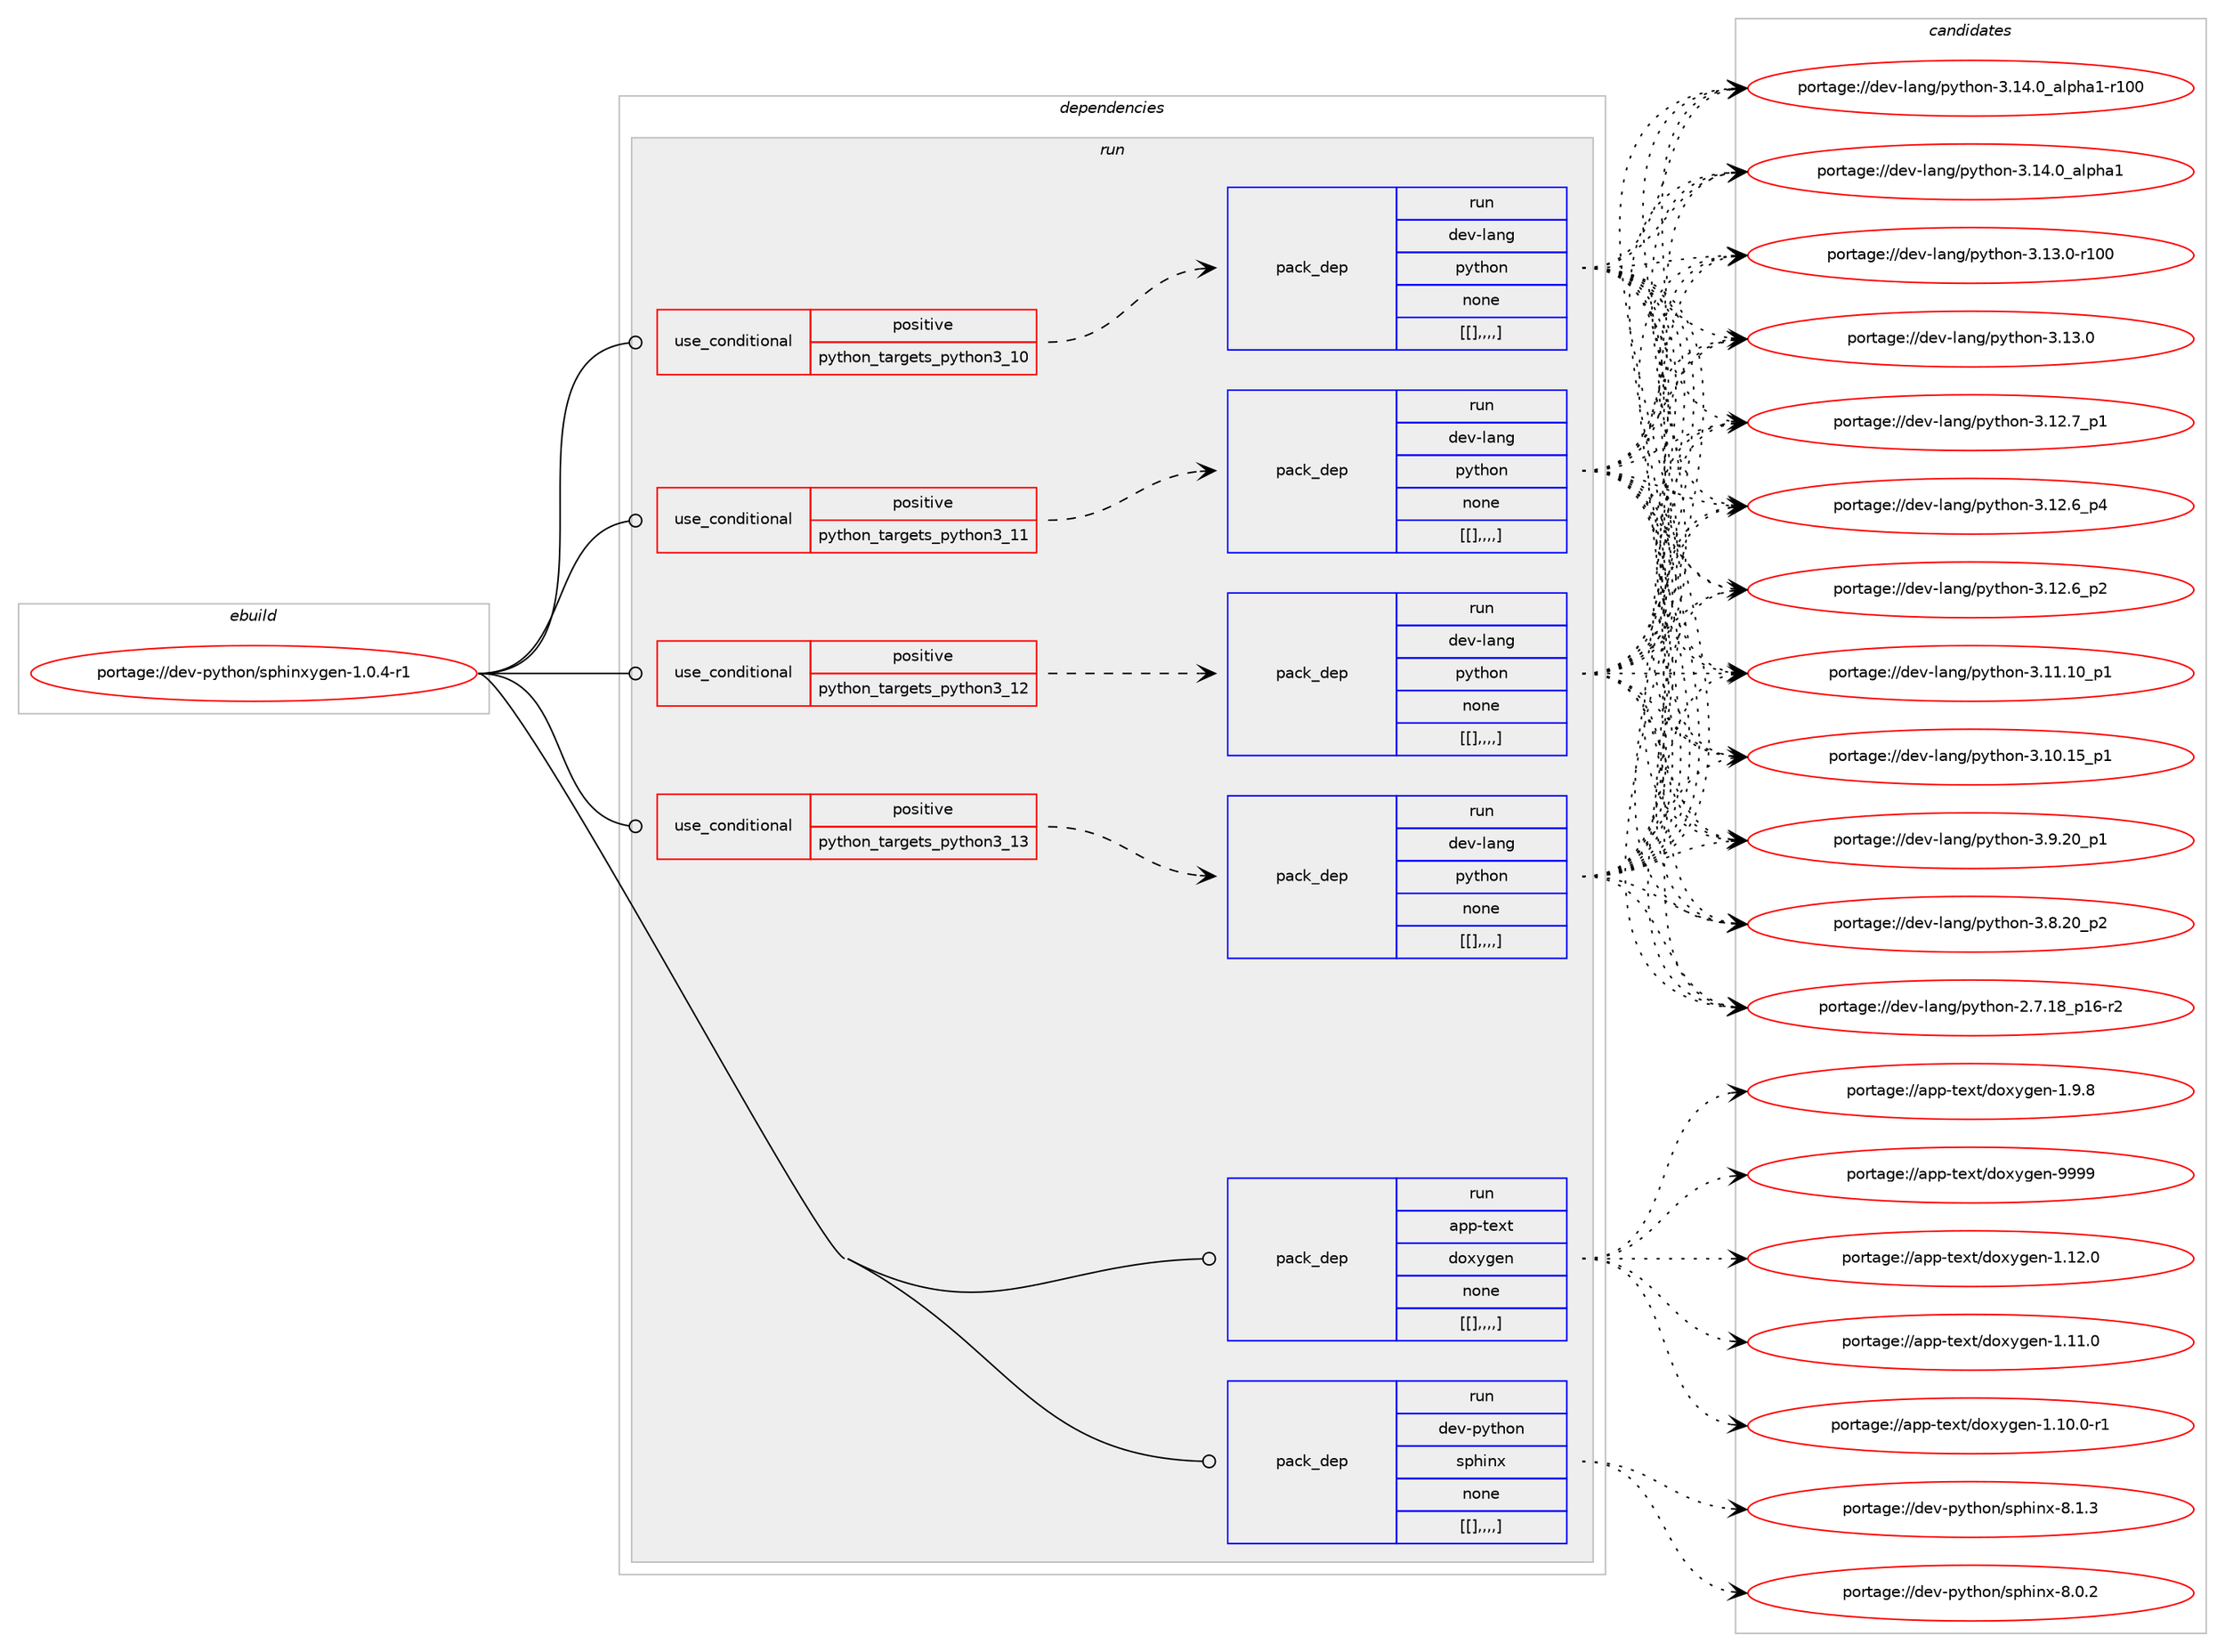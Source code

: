 digraph prolog {

# *************
# Graph options
# *************

newrank=true;
concentrate=true;
compound=true;
graph [rankdir=LR,fontname=Helvetica,fontsize=10,ranksep=1.5];#, ranksep=2.5, nodesep=0.2];
edge  [arrowhead=vee];
node  [fontname=Helvetica,fontsize=10];

# **********
# The ebuild
# **********

subgraph cluster_leftcol {
color=gray;
label=<<i>ebuild</i>>;
id [label="portage://dev-python/sphinxygen-1.0.4-r1", color=red, width=4, href="../dev-python/sphinxygen-1.0.4-r1.svg"];
}

# ****************
# The dependencies
# ****************

subgraph cluster_midcol {
color=gray;
label=<<i>dependencies</i>>;
subgraph cluster_compile {
fillcolor="#eeeeee";
style=filled;
label=<<i>compile</i>>;
}
subgraph cluster_compileandrun {
fillcolor="#eeeeee";
style=filled;
label=<<i>compile and run</i>>;
}
subgraph cluster_run {
fillcolor="#eeeeee";
style=filled;
label=<<i>run</i>>;
subgraph cond42832 {
dependency171358 [label=<<TABLE BORDER="0" CELLBORDER="1" CELLSPACING="0" CELLPADDING="4"><TR><TD ROWSPAN="3" CELLPADDING="10">use_conditional</TD></TR><TR><TD>positive</TD></TR><TR><TD>python_targets_python3_10</TD></TR></TABLE>>, shape=none, color=red];
subgraph pack127193 {
dependency171369 [label=<<TABLE BORDER="0" CELLBORDER="1" CELLSPACING="0" CELLPADDING="4" WIDTH="220"><TR><TD ROWSPAN="6" CELLPADDING="30">pack_dep</TD></TR><TR><TD WIDTH="110">run</TD></TR><TR><TD>dev-lang</TD></TR><TR><TD>python</TD></TR><TR><TD>none</TD></TR><TR><TD>[[],,,,]</TD></TR></TABLE>>, shape=none, color=blue];
}
dependency171358:e -> dependency171369:w [weight=20,style="dashed",arrowhead="vee"];
}
id:e -> dependency171358:w [weight=20,style="solid",arrowhead="odot"];
subgraph cond42845 {
dependency171404 [label=<<TABLE BORDER="0" CELLBORDER="1" CELLSPACING="0" CELLPADDING="4"><TR><TD ROWSPAN="3" CELLPADDING="10">use_conditional</TD></TR><TR><TD>positive</TD></TR><TR><TD>python_targets_python3_11</TD></TR></TABLE>>, shape=none, color=red];
subgraph pack127279 {
dependency171529 [label=<<TABLE BORDER="0" CELLBORDER="1" CELLSPACING="0" CELLPADDING="4" WIDTH="220"><TR><TD ROWSPAN="6" CELLPADDING="30">pack_dep</TD></TR><TR><TD WIDTH="110">run</TD></TR><TR><TD>dev-lang</TD></TR><TR><TD>python</TD></TR><TR><TD>none</TD></TR><TR><TD>[[],,,,]</TD></TR></TABLE>>, shape=none, color=blue];
}
dependency171404:e -> dependency171529:w [weight=20,style="dashed",arrowhead="vee"];
}
id:e -> dependency171404:w [weight=20,style="solid",arrowhead="odot"];
subgraph cond42910 {
dependency171562 [label=<<TABLE BORDER="0" CELLBORDER="1" CELLSPACING="0" CELLPADDING="4"><TR><TD ROWSPAN="3" CELLPADDING="10">use_conditional</TD></TR><TR><TD>positive</TD></TR><TR><TD>python_targets_python3_12</TD></TR></TABLE>>, shape=none, color=red];
subgraph pack127324 {
dependency171653 [label=<<TABLE BORDER="0" CELLBORDER="1" CELLSPACING="0" CELLPADDING="4" WIDTH="220"><TR><TD ROWSPAN="6" CELLPADDING="30">pack_dep</TD></TR><TR><TD WIDTH="110">run</TD></TR><TR><TD>dev-lang</TD></TR><TR><TD>python</TD></TR><TR><TD>none</TD></TR><TR><TD>[[],,,,]</TD></TR></TABLE>>, shape=none, color=blue];
}
dependency171562:e -> dependency171653:w [weight=20,style="dashed",arrowhead="vee"];
}
id:e -> dependency171562:w [weight=20,style="solid",arrowhead="odot"];
subgraph cond42955 {
dependency171693 [label=<<TABLE BORDER="0" CELLBORDER="1" CELLSPACING="0" CELLPADDING="4"><TR><TD ROWSPAN="3" CELLPADDING="10">use_conditional</TD></TR><TR><TD>positive</TD></TR><TR><TD>python_targets_python3_13</TD></TR></TABLE>>, shape=none, color=red];
subgraph pack127399 {
dependency171696 [label=<<TABLE BORDER="0" CELLBORDER="1" CELLSPACING="0" CELLPADDING="4" WIDTH="220"><TR><TD ROWSPAN="6" CELLPADDING="30">pack_dep</TD></TR><TR><TD WIDTH="110">run</TD></TR><TR><TD>dev-lang</TD></TR><TR><TD>python</TD></TR><TR><TD>none</TD></TR><TR><TD>[[],,,,]</TD></TR></TABLE>>, shape=none, color=blue];
}
dependency171693:e -> dependency171696:w [weight=20,style="dashed",arrowhead="vee"];
}
id:e -> dependency171693:w [weight=20,style="solid",arrowhead="odot"];
subgraph pack127413 {
dependency171721 [label=<<TABLE BORDER="0" CELLBORDER="1" CELLSPACING="0" CELLPADDING="4" WIDTH="220"><TR><TD ROWSPAN="6" CELLPADDING="30">pack_dep</TD></TR><TR><TD WIDTH="110">run</TD></TR><TR><TD>app-text</TD></TR><TR><TD>doxygen</TD></TR><TR><TD>none</TD></TR><TR><TD>[[],,,,]</TD></TR></TABLE>>, shape=none, color=blue];
}
id:e -> dependency171721:w [weight=20,style="solid",arrowhead="odot"];
subgraph pack127502 {
dependency171889 [label=<<TABLE BORDER="0" CELLBORDER="1" CELLSPACING="0" CELLPADDING="4" WIDTH="220"><TR><TD ROWSPAN="6" CELLPADDING="30">pack_dep</TD></TR><TR><TD WIDTH="110">run</TD></TR><TR><TD>dev-python</TD></TR><TR><TD>sphinx</TD></TR><TR><TD>none</TD></TR><TR><TD>[[],,,,]</TD></TR></TABLE>>, shape=none, color=blue];
}
id:e -> dependency171889:w [weight=20,style="solid",arrowhead="odot"];
}
}

# **************
# The candidates
# **************

subgraph cluster_choices {
rank=same;
color=gray;
label=<<i>candidates</i>>;

subgraph choice127265 {
color=black;
nodesep=1;
choice100101118451089711010347112121116104111110455146495246489597108112104974945114494848 [label="portage://dev-lang/python-3.14.0_alpha1-r100", color=red, width=4,href="../dev-lang/python-3.14.0_alpha1-r100.svg"];
choice1001011184510897110103471121211161041111104551464952464895971081121049749 [label="portage://dev-lang/python-3.14.0_alpha1", color=red, width=4,href="../dev-lang/python-3.14.0_alpha1.svg"];
choice1001011184510897110103471121211161041111104551464951464845114494848 [label="portage://dev-lang/python-3.13.0-r100", color=red, width=4,href="../dev-lang/python-3.13.0-r100.svg"];
choice10010111845108971101034711212111610411111045514649514648 [label="portage://dev-lang/python-3.13.0", color=red, width=4,href="../dev-lang/python-3.13.0.svg"];
choice100101118451089711010347112121116104111110455146495046559511249 [label="portage://dev-lang/python-3.12.7_p1", color=red, width=4,href="../dev-lang/python-3.12.7_p1.svg"];
choice100101118451089711010347112121116104111110455146495046549511252 [label="portage://dev-lang/python-3.12.6_p4", color=red, width=4,href="../dev-lang/python-3.12.6_p4.svg"];
choice100101118451089711010347112121116104111110455146495046549511250 [label="portage://dev-lang/python-3.12.6_p2", color=red, width=4,href="../dev-lang/python-3.12.6_p2.svg"];
choice10010111845108971101034711212111610411111045514649494649489511249 [label="portage://dev-lang/python-3.11.10_p1", color=red, width=4,href="../dev-lang/python-3.11.10_p1.svg"];
choice10010111845108971101034711212111610411111045514649484649539511249 [label="portage://dev-lang/python-3.10.15_p1", color=red, width=4,href="../dev-lang/python-3.10.15_p1.svg"];
choice100101118451089711010347112121116104111110455146574650489511249 [label="portage://dev-lang/python-3.9.20_p1", color=red, width=4,href="../dev-lang/python-3.9.20_p1.svg"];
choice100101118451089711010347112121116104111110455146564650489511250 [label="portage://dev-lang/python-3.8.20_p2", color=red, width=4,href="../dev-lang/python-3.8.20_p2.svg"];
choice100101118451089711010347112121116104111110455046554649569511249544511450 [label="portage://dev-lang/python-2.7.18_p16-r2", color=red, width=4,href="../dev-lang/python-2.7.18_p16-r2.svg"];
dependency171369:e -> choice100101118451089711010347112121116104111110455146495246489597108112104974945114494848:w [style=dotted,weight="100"];
dependency171369:e -> choice1001011184510897110103471121211161041111104551464952464895971081121049749:w [style=dotted,weight="100"];
dependency171369:e -> choice1001011184510897110103471121211161041111104551464951464845114494848:w [style=dotted,weight="100"];
dependency171369:e -> choice10010111845108971101034711212111610411111045514649514648:w [style=dotted,weight="100"];
dependency171369:e -> choice100101118451089711010347112121116104111110455146495046559511249:w [style=dotted,weight="100"];
dependency171369:e -> choice100101118451089711010347112121116104111110455146495046549511252:w [style=dotted,weight="100"];
dependency171369:e -> choice100101118451089711010347112121116104111110455146495046549511250:w [style=dotted,weight="100"];
dependency171369:e -> choice10010111845108971101034711212111610411111045514649494649489511249:w [style=dotted,weight="100"];
dependency171369:e -> choice10010111845108971101034711212111610411111045514649484649539511249:w [style=dotted,weight="100"];
dependency171369:e -> choice100101118451089711010347112121116104111110455146574650489511249:w [style=dotted,weight="100"];
dependency171369:e -> choice100101118451089711010347112121116104111110455146564650489511250:w [style=dotted,weight="100"];
dependency171369:e -> choice100101118451089711010347112121116104111110455046554649569511249544511450:w [style=dotted,weight="100"];
}
subgraph choice127272 {
color=black;
nodesep=1;
choice100101118451089711010347112121116104111110455146495246489597108112104974945114494848 [label="portage://dev-lang/python-3.14.0_alpha1-r100", color=red, width=4,href="../dev-lang/python-3.14.0_alpha1-r100.svg"];
choice1001011184510897110103471121211161041111104551464952464895971081121049749 [label="portage://dev-lang/python-3.14.0_alpha1", color=red, width=4,href="../dev-lang/python-3.14.0_alpha1.svg"];
choice1001011184510897110103471121211161041111104551464951464845114494848 [label="portage://dev-lang/python-3.13.0-r100", color=red, width=4,href="../dev-lang/python-3.13.0-r100.svg"];
choice10010111845108971101034711212111610411111045514649514648 [label="portage://dev-lang/python-3.13.0", color=red, width=4,href="../dev-lang/python-3.13.0.svg"];
choice100101118451089711010347112121116104111110455146495046559511249 [label="portage://dev-lang/python-3.12.7_p1", color=red, width=4,href="../dev-lang/python-3.12.7_p1.svg"];
choice100101118451089711010347112121116104111110455146495046549511252 [label="portage://dev-lang/python-3.12.6_p4", color=red, width=4,href="../dev-lang/python-3.12.6_p4.svg"];
choice100101118451089711010347112121116104111110455146495046549511250 [label="portage://dev-lang/python-3.12.6_p2", color=red, width=4,href="../dev-lang/python-3.12.6_p2.svg"];
choice10010111845108971101034711212111610411111045514649494649489511249 [label="portage://dev-lang/python-3.11.10_p1", color=red, width=4,href="../dev-lang/python-3.11.10_p1.svg"];
choice10010111845108971101034711212111610411111045514649484649539511249 [label="portage://dev-lang/python-3.10.15_p1", color=red, width=4,href="../dev-lang/python-3.10.15_p1.svg"];
choice100101118451089711010347112121116104111110455146574650489511249 [label="portage://dev-lang/python-3.9.20_p1", color=red, width=4,href="../dev-lang/python-3.9.20_p1.svg"];
choice100101118451089711010347112121116104111110455146564650489511250 [label="portage://dev-lang/python-3.8.20_p2", color=red, width=4,href="../dev-lang/python-3.8.20_p2.svg"];
choice100101118451089711010347112121116104111110455046554649569511249544511450 [label="portage://dev-lang/python-2.7.18_p16-r2", color=red, width=4,href="../dev-lang/python-2.7.18_p16-r2.svg"];
dependency171529:e -> choice100101118451089711010347112121116104111110455146495246489597108112104974945114494848:w [style=dotted,weight="100"];
dependency171529:e -> choice1001011184510897110103471121211161041111104551464952464895971081121049749:w [style=dotted,weight="100"];
dependency171529:e -> choice1001011184510897110103471121211161041111104551464951464845114494848:w [style=dotted,weight="100"];
dependency171529:e -> choice10010111845108971101034711212111610411111045514649514648:w [style=dotted,weight="100"];
dependency171529:e -> choice100101118451089711010347112121116104111110455146495046559511249:w [style=dotted,weight="100"];
dependency171529:e -> choice100101118451089711010347112121116104111110455146495046549511252:w [style=dotted,weight="100"];
dependency171529:e -> choice100101118451089711010347112121116104111110455146495046549511250:w [style=dotted,weight="100"];
dependency171529:e -> choice10010111845108971101034711212111610411111045514649494649489511249:w [style=dotted,weight="100"];
dependency171529:e -> choice10010111845108971101034711212111610411111045514649484649539511249:w [style=dotted,weight="100"];
dependency171529:e -> choice100101118451089711010347112121116104111110455146574650489511249:w [style=dotted,weight="100"];
dependency171529:e -> choice100101118451089711010347112121116104111110455146564650489511250:w [style=dotted,weight="100"];
dependency171529:e -> choice100101118451089711010347112121116104111110455046554649569511249544511450:w [style=dotted,weight="100"];
}
subgraph choice127281 {
color=black;
nodesep=1;
choice100101118451089711010347112121116104111110455146495246489597108112104974945114494848 [label="portage://dev-lang/python-3.14.0_alpha1-r100", color=red, width=4,href="../dev-lang/python-3.14.0_alpha1-r100.svg"];
choice1001011184510897110103471121211161041111104551464952464895971081121049749 [label="portage://dev-lang/python-3.14.0_alpha1", color=red, width=4,href="../dev-lang/python-3.14.0_alpha1.svg"];
choice1001011184510897110103471121211161041111104551464951464845114494848 [label="portage://dev-lang/python-3.13.0-r100", color=red, width=4,href="../dev-lang/python-3.13.0-r100.svg"];
choice10010111845108971101034711212111610411111045514649514648 [label="portage://dev-lang/python-3.13.0", color=red, width=4,href="../dev-lang/python-3.13.0.svg"];
choice100101118451089711010347112121116104111110455146495046559511249 [label="portage://dev-lang/python-3.12.7_p1", color=red, width=4,href="../dev-lang/python-3.12.7_p1.svg"];
choice100101118451089711010347112121116104111110455146495046549511252 [label="portage://dev-lang/python-3.12.6_p4", color=red, width=4,href="../dev-lang/python-3.12.6_p4.svg"];
choice100101118451089711010347112121116104111110455146495046549511250 [label="portage://dev-lang/python-3.12.6_p2", color=red, width=4,href="../dev-lang/python-3.12.6_p2.svg"];
choice10010111845108971101034711212111610411111045514649494649489511249 [label="portage://dev-lang/python-3.11.10_p1", color=red, width=4,href="../dev-lang/python-3.11.10_p1.svg"];
choice10010111845108971101034711212111610411111045514649484649539511249 [label="portage://dev-lang/python-3.10.15_p1", color=red, width=4,href="../dev-lang/python-3.10.15_p1.svg"];
choice100101118451089711010347112121116104111110455146574650489511249 [label="portage://dev-lang/python-3.9.20_p1", color=red, width=4,href="../dev-lang/python-3.9.20_p1.svg"];
choice100101118451089711010347112121116104111110455146564650489511250 [label="portage://dev-lang/python-3.8.20_p2", color=red, width=4,href="../dev-lang/python-3.8.20_p2.svg"];
choice100101118451089711010347112121116104111110455046554649569511249544511450 [label="portage://dev-lang/python-2.7.18_p16-r2", color=red, width=4,href="../dev-lang/python-2.7.18_p16-r2.svg"];
dependency171653:e -> choice100101118451089711010347112121116104111110455146495246489597108112104974945114494848:w [style=dotted,weight="100"];
dependency171653:e -> choice1001011184510897110103471121211161041111104551464952464895971081121049749:w [style=dotted,weight="100"];
dependency171653:e -> choice1001011184510897110103471121211161041111104551464951464845114494848:w [style=dotted,weight="100"];
dependency171653:e -> choice10010111845108971101034711212111610411111045514649514648:w [style=dotted,weight="100"];
dependency171653:e -> choice100101118451089711010347112121116104111110455146495046559511249:w [style=dotted,weight="100"];
dependency171653:e -> choice100101118451089711010347112121116104111110455146495046549511252:w [style=dotted,weight="100"];
dependency171653:e -> choice100101118451089711010347112121116104111110455146495046549511250:w [style=dotted,weight="100"];
dependency171653:e -> choice10010111845108971101034711212111610411111045514649494649489511249:w [style=dotted,weight="100"];
dependency171653:e -> choice10010111845108971101034711212111610411111045514649484649539511249:w [style=dotted,weight="100"];
dependency171653:e -> choice100101118451089711010347112121116104111110455146574650489511249:w [style=dotted,weight="100"];
dependency171653:e -> choice100101118451089711010347112121116104111110455146564650489511250:w [style=dotted,weight="100"];
dependency171653:e -> choice100101118451089711010347112121116104111110455046554649569511249544511450:w [style=dotted,weight="100"];
}
subgraph choice127300 {
color=black;
nodesep=1;
choice100101118451089711010347112121116104111110455146495246489597108112104974945114494848 [label="portage://dev-lang/python-3.14.0_alpha1-r100", color=red, width=4,href="../dev-lang/python-3.14.0_alpha1-r100.svg"];
choice1001011184510897110103471121211161041111104551464952464895971081121049749 [label="portage://dev-lang/python-3.14.0_alpha1", color=red, width=4,href="../dev-lang/python-3.14.0_alpha1.svg"];
choice1001011184510897110103471121211161041111104551464951464845114494848 [label="portage://dev-lang/python-3.13.0-r100", color=red, width=4,href="../dev-lang/python-3.13.0-r100.svg"];
choice10010111845108971101034711212111610411111045514649514648 [label="portage://dev-lang/python-3.13.0", color=red, width=4,href="../dev-lang/python-3.13.0.svg"];
choice100101118451089711010347112121116104111110455146495046559511249 [label="portage://dev-lang/python-3.12.7_p1", color=red, width=4,href="../dev-lang/python-3.12.7_p1.svg"];
choice100101118451089711010347112121116104111110455146495046549511252 [label="portage://dev-lang/python-3.12.6_p4", color=red, width=4,href="../dev-lang/python-3.12.6_p4.svg"];
choice100101118451089711010347112121116104111110455146495046549511250 [label="portage://dev-lang/python-3.12.6_p2", color=red, width=4,href="../dev-lang/python-3.12.6_p2.svg"];
choice10010111845108971101034711212111610411111045514649494649489511249 [label="portage://dev-lang/python-3.11.10_p1", color=red, width=4,href="../dev-lang/python-3.11.10_p1.svg"];
choice10010111845108971101034711212111610411111045514649484649539511249 [label="portage://dev-lang/python-3.10.15_p1", color=red, width=4,href="../dev-lang/python-3.10.15_p1.svg"];
choice100101118451089711010347112121116104111110455146574650489511249 [label="portage://dev-lang/python-3.9.20_p1", color=red, width=4,href="../dev-lang/python-3.9.20_p1.svg"];
choice100101118451089711010347112121116104111110455146564650489511250 [label="portage://dev-lang/python-3.8.20_p2", color=red, width=4,href="../dev-lang/python-3.8.20_p2.svg"];
choice100101118451089711010347112121116104111110455046554649569511249544511450 [label="portage://dev-lang/python-2.7.18_p16-r2", color=red, width=4,href="../dev-lang/python-2.7.18_p16-r2.svg"];
dependency171696:e -> choice100101118451089711010347112121116104111110455146495246489597108112104974945114494848:w [style=dotted,weight="100"];
dependency171696:e -> choice1001011184510897110103471121211161041111104551464952464895971081121049749:w [style=dotted,weight="100"];
dependency171696:e -> choice1001011184510897110103471121211161041111104551464951464845114494848:w [style=dotted,weight="100"];
dependency171696:e -> choice10010111845108971101034711212111610411111045514649514648:w [style=dotted,weight="100"];
dependency171696:e -> choice100101118451089711010347112121116104111110455146495046559511249:w [style=dotted,weight="100"];
dependency171696:e -> choice100101118451089711010347112121116104111110455146495046549511252:w [style=dotted,weight="100"];
dependency171696:e -> choice100101118451089711010347112121116104111110455146495046549511250:w [style=dotted,weight="100"];
dependency171696:e -> choice10010111845108971101034711212111610411111045514649494649489511249:w [style=dotted,weight="100"];
dependency171696:e -> choice10010111845108971101034711212111610411111045514649484649539511249:w [style=dotted,weight="100"];
dependency171696:e -> choice100101118451089711010347112121116104111110455146574650489511249:w [style=dotted,weight="100"];
dependency171696:e -> choice100101118451089711010347112121116104111110455146564650489511250:w [style=dotted,weight="100"];
dependency171696:e -> choice100101118451089711010347112121116104111110455046554649569511249544511450:w [style=dotted,weight="100"];
}
subgraph choice127313 {
color=black;
nodesep=1;
choice9711211245116101120116471001111201211031011104557575757 [label="portage://app-text/doxygen-9999", color=red, width=4,href="../app-text/doxygen-9999.svg"];
choice97112112451161011201164710011112012110310111045494649504648 [label="portage://app-text/doxygen-1.12.0", color=red, width=4,href="../app-text/doxygen-1.12.0.svg"];
choice97112112451161011201164710011112012110310111045494649494648 [label="portage://app-text/doxygen-1.11.0", color=red, width=4,href="../app-text/doxygen-1.11.0.svg"];
choice971121124511610112011647100111120121103101110454946494846484511449 [label="portage://app-text/doxygen-1.10.0-r1", color=red, width=4,href="../app-text/doxygen-1.10.0-r1.svg"];
choice971121124511610112011647100111120121103101110454946574656 [label="portage://app-text/doxygen-1.9.8", color=red, width=4,href="../app-text/doxygen-1.9.8.svg"];
dependency171721:e -> choice9711211245116101120116471001111201211031011104557575757:w [style=dotted,weight="100"];
dependency171721:e -> choice97112112451161011201164710011112012110310111045494649504648:w [style=dotted,weight="100"];
dependency171721:e -> choice97112112451161011201164710011112012110310111045494649494648:w [style=dotted,weight="100"];
dependency171721:e -> choice971121124511610112011647100111120121103101110454946494846484511449:w [style=dotted,weight="100"];
dependency171721:e -> choice971121124511610112011647100111120121103101110454946574656:w [style=dotted,weight="100"];
}
subgraph choice127322 {
color=black;
nodesep=1;
choice1001011184511212111610411111047115112104105110120455646494651 [label="portage://dev-python/sphinx-8.1.3", color=red, width=4,href="../dev-python/sphinx-8.1.3.svg"];
choice1001011184511212111610411111047115112104105110120455646484650 [label="portage://dev-python/sphinx-8.0.2", color=red, width=4,href="../dev-python/sphinx-8.0.2.svg"];
dependency171889:e -> choice1001011184511212111610411111047115112104105110120455646494651:w [style=dotted,weight="100"];
dependency171889:e -> choice1001011184511212111610411111047115112104105110120455646484650:w [style=dotted,weight="100"];
}
}

}
